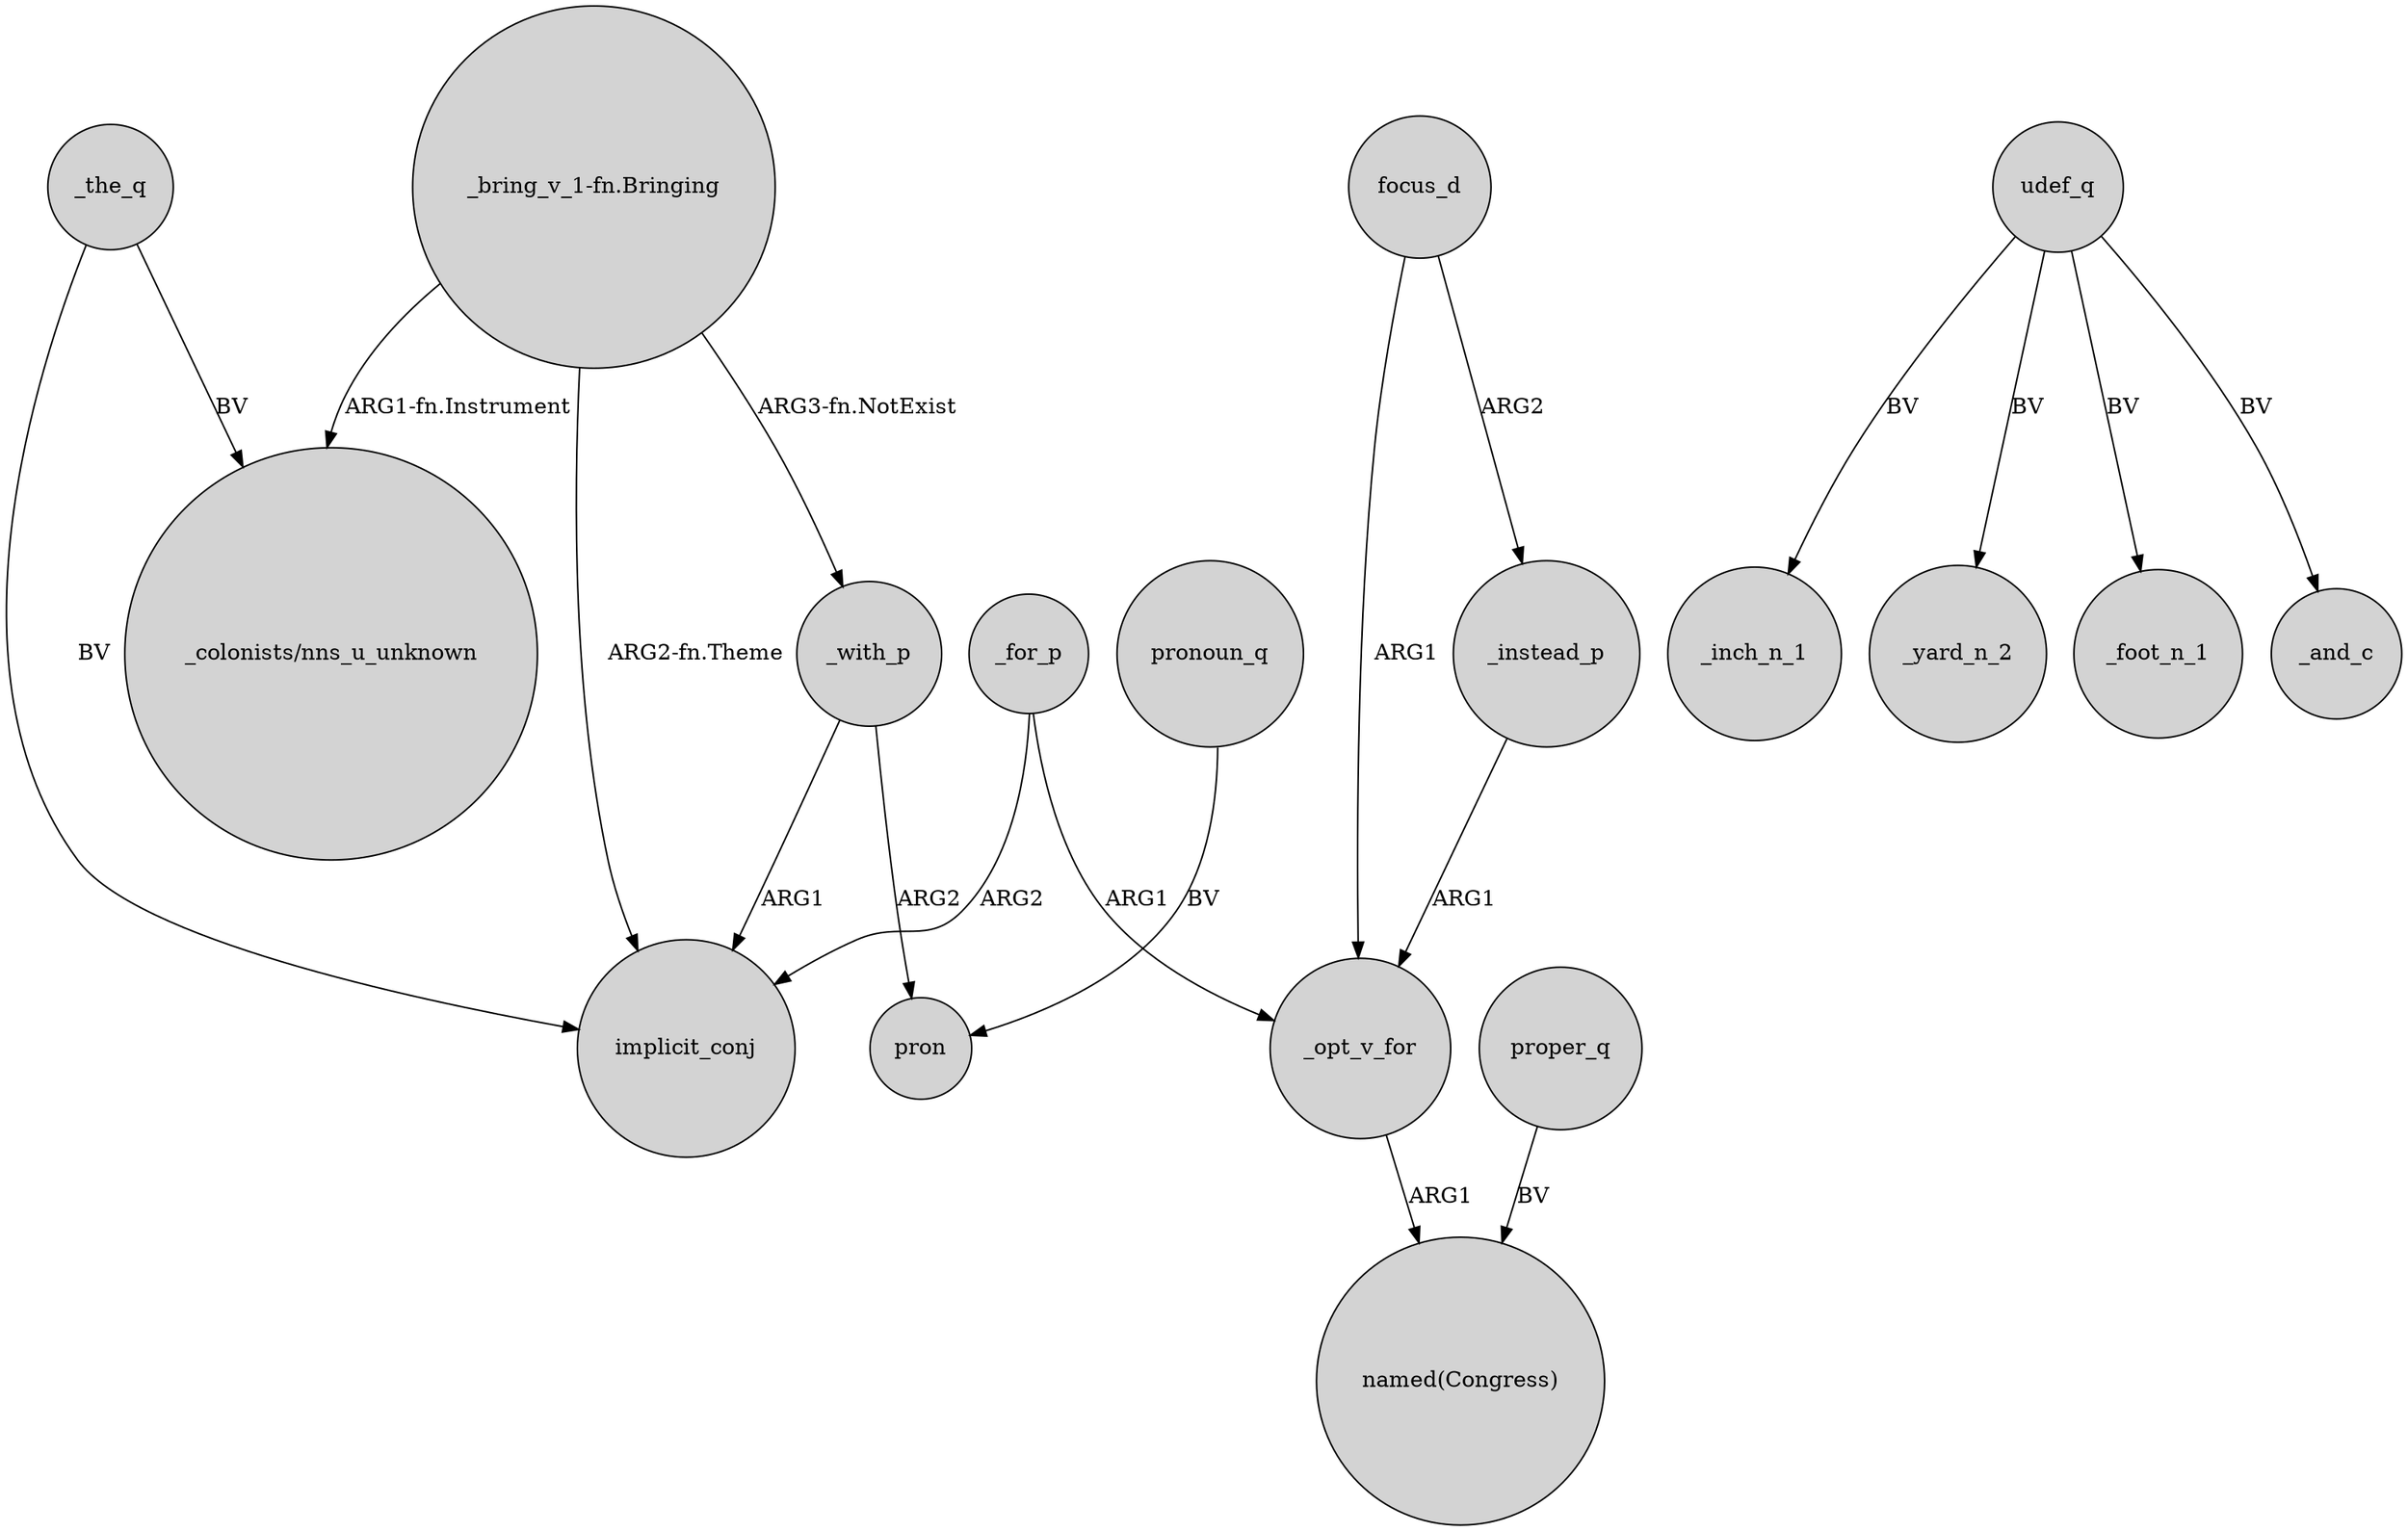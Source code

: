 digraph {
	node [shape=circle style=filled]
	_the_q -> "_colonists/nns_u_unknown" [label=BV]
	"_bring_v_1-fn.Bringing" -> _with_p [label="ARG3-fn.NotExist"]
	focus_d -> _opt_v_for [label=ARG1]
	"_bring_v_1-fn.Bringing" -> implicit_conj [label="ARG2-fn.Theme"]
	_instead_p -> _opt_v_for [label=ARG1]
	_for_p -> implicit_conj [label=ARG2]
	udef_q -> _inch_n_1 [label=BV]
	_the_q -> implicit_conj [label=BV]
	udef_q -> _yard_n_2 [label=BV]
	proper_q -> "named(Congress)" [label=BV]
	pronoun_q -> pron [label=BV]
	udef_q -> _foot_n_1 [label=BV]
	"_bring_v_1-fn.Bringing" -> "_colonists/nns_u_unknown" [label="ARG1-fn.Instrument"]
	_with_p -> implicit_conj [label=ARG1]
	_for_p -> _opt_v_for [label=ARG1]
	_opt_v_for -> "named(Congress)" [label=ARG1]
	udef_q -> _and_c [label=BV]
	_with_p -> pron [label=ARG2]
	focus_d -> _instead_p [label=ARG2]
}
